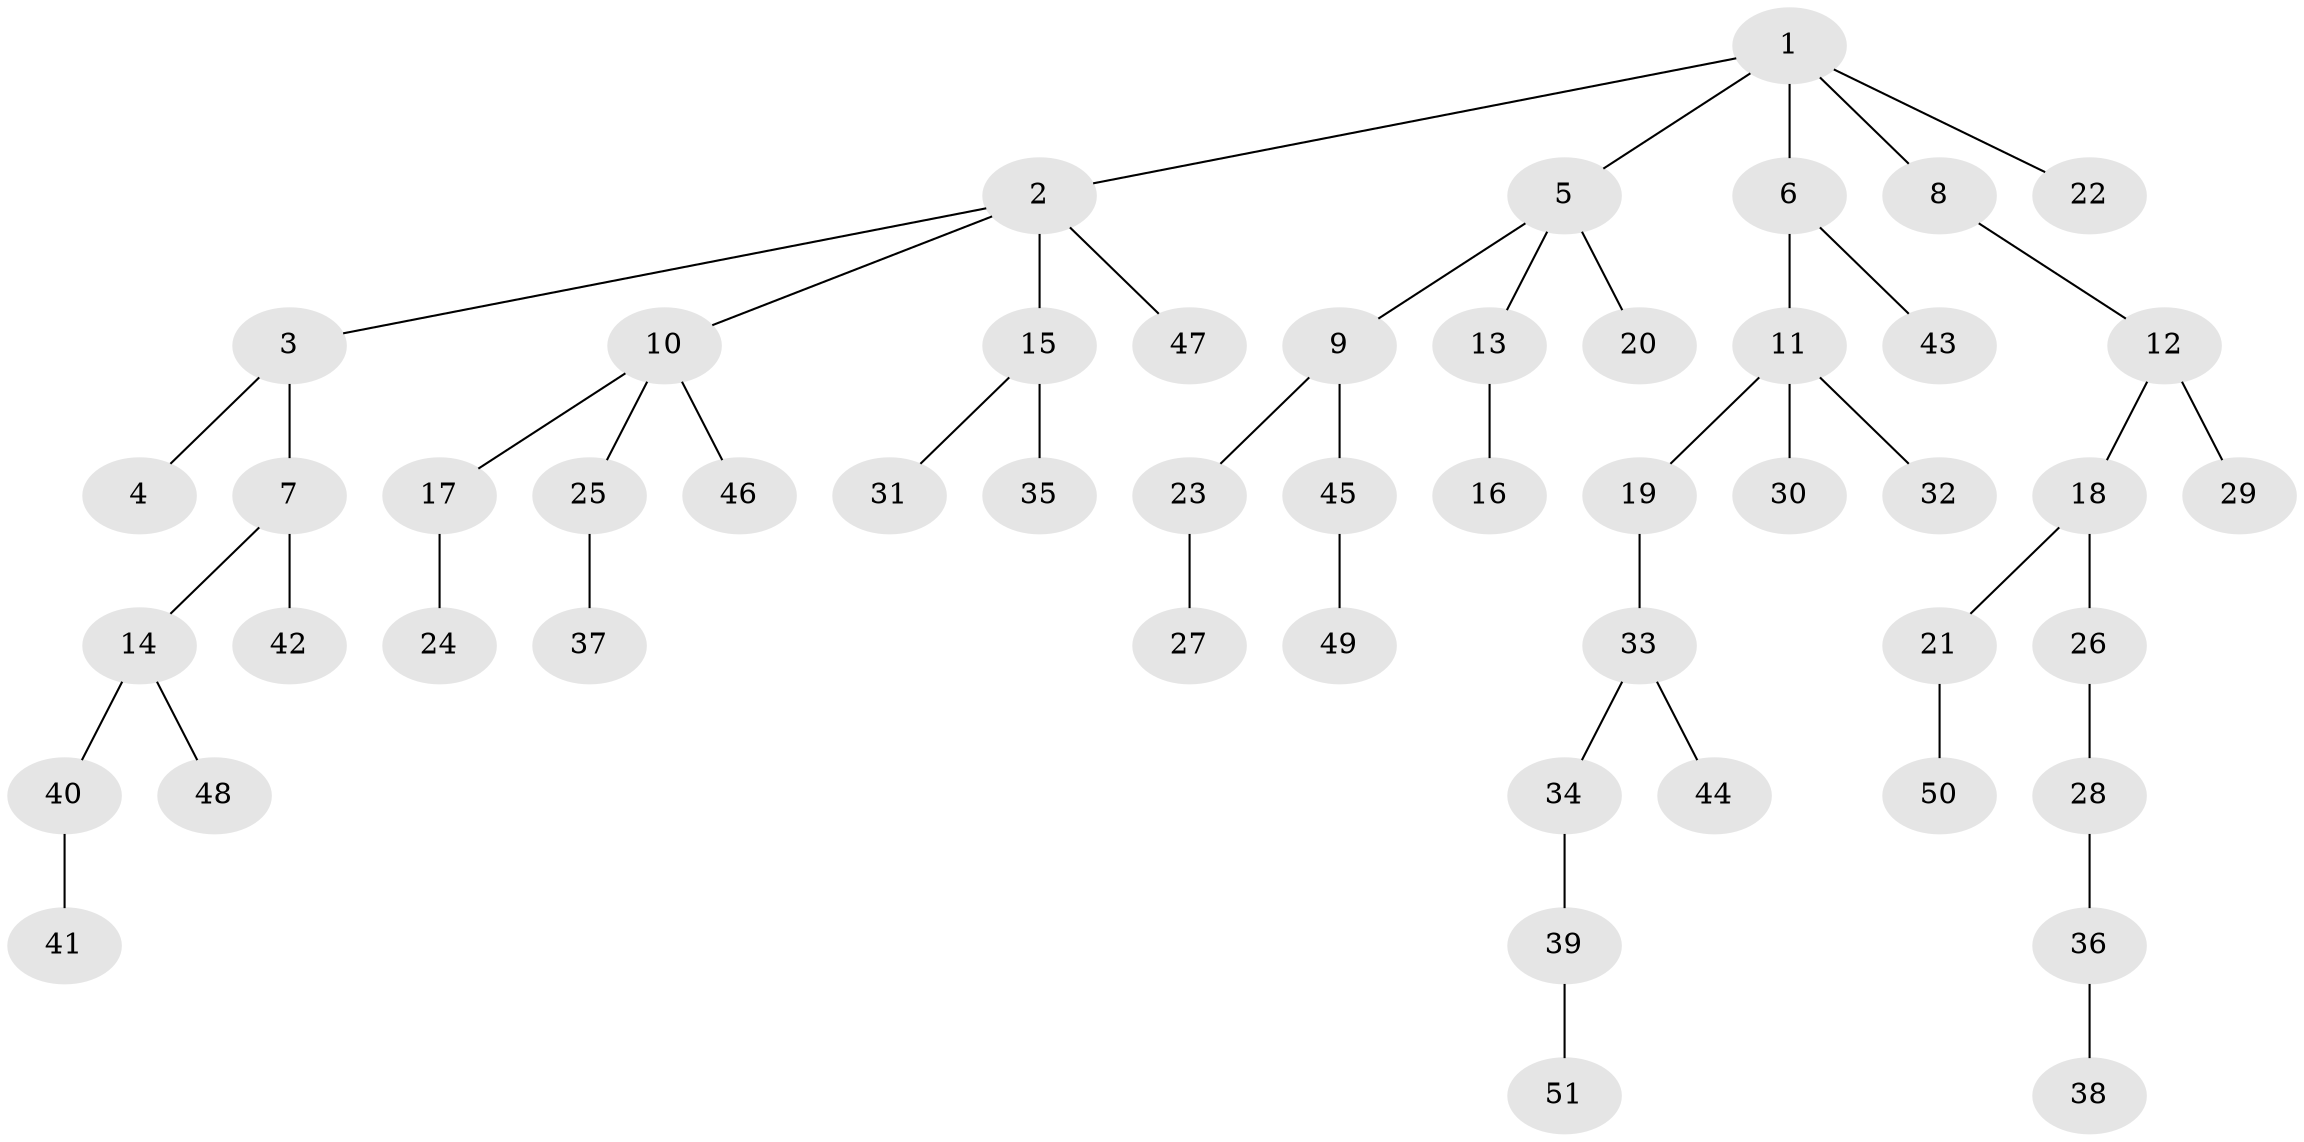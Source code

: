 // original degree distribution, {7: 0.007874015748031496, 6: 0.023622047244094488, 3: 0.14960629921259844, 5: 0.015748031496062992, 4: 0.07874015748031496, 2: 0.2204724409448819, 1: 0.5039370078740157}
// Generated by graph-tools (version 1.1) at 2025/51/03/04/25 22:51:54]
// undirected, 51 vertices, 50 edges
graph export_dot {
  node [color=gray90,style=filled];
  1;
  2;
  3;
  4;
  5;
  6;
  7;
  8;
  9;
  10;
  11;
  12;
  13;
  14;
  15;
  16;
  17;
  18;
  19;
  20;
  21;
  22;
  23;
  24;
  25;
  26;
  27;
  28;
  29;
  30;
  31;
  32;
  33;
  34;
  35;
  36;
  37;
  38;
  39;
  40;
  41;
  42;
  43;
  44;
  45;
  46;
  47;
  48;
  49;
  50;
  51;
  1 -- 2 [weight=1.0];
  1 -- 5 [weight=1.0];
  1 -- 6 [weight=1.0];
  1 -- 8 [weight=1.0];
  1 -- 22 [weight=1.0];
  2 -- 3 [weight=1.0];
  2 -- 10 [weight=1.0];
  2 -- 15 [weight=1.0];
  2 -- 47 [weight=1.0];
  3 -- 4 [weight=1.0];
  3 -- 7 [weight=2.0];
  5 -- 9 [weight=1.0];
  5 -- 13 [weight=1.0];
  5 -- 20 [weight=1.0];
  6 -- 11 [weight=1.0];
  6 -- 43 [weight=1.0];
  7 -- 14 [weight=1.0];
  7 -- 42 [weight=1.0];
  8 -- 12 [weight=1.0];
  9 -- 23 [weight=1.0];
  9 -- 45 [weight=1.0];
  10 -- 17 [weight=1.0];
  10 -- 25 [weight=1.0];
  10 -- 46 [weight=1.0];
  11 -- 19 [weight=1.0];
  11 -- 30 [weight=1.0];
  11 -- 32 [weight=1.0];
  12 -- 18 [weight=1.0];
  12 -- 29 [weight=2.0];
  13 -- 16 [weight=1.0];
  14 -- 40 [weight=1.0];
  14 -- 48 [weight=1.0];
  15 -- 31 [weight=1.0];
  15 -- 35 [weight=3.0];
  17 -- 24 [weight=1.0];
  18 -- 21 [weight=1.0];
  18 -- 26 [weight=1.0];
  19 -- 33 [weight=1.0];
  21 -- 50 [weight=1.0];
  23 -- 27 [weight=2.0];
  25 -- 37 [weight=1.0];
  26 -- 28 [weight=1.0];
  28 -- 36 [weight=1.0];
  33 -- 34 [weight=1.0];
  33 -- 44 [weight=1.0];
  34 -- 39 [weight=1.0];
  36 -- 38 [weight=1.0];
  39 -- 51 [weight=1.0];
  40 -- 41 [weight=1.0];
  45 -- 49 [weight=1.0];
}
